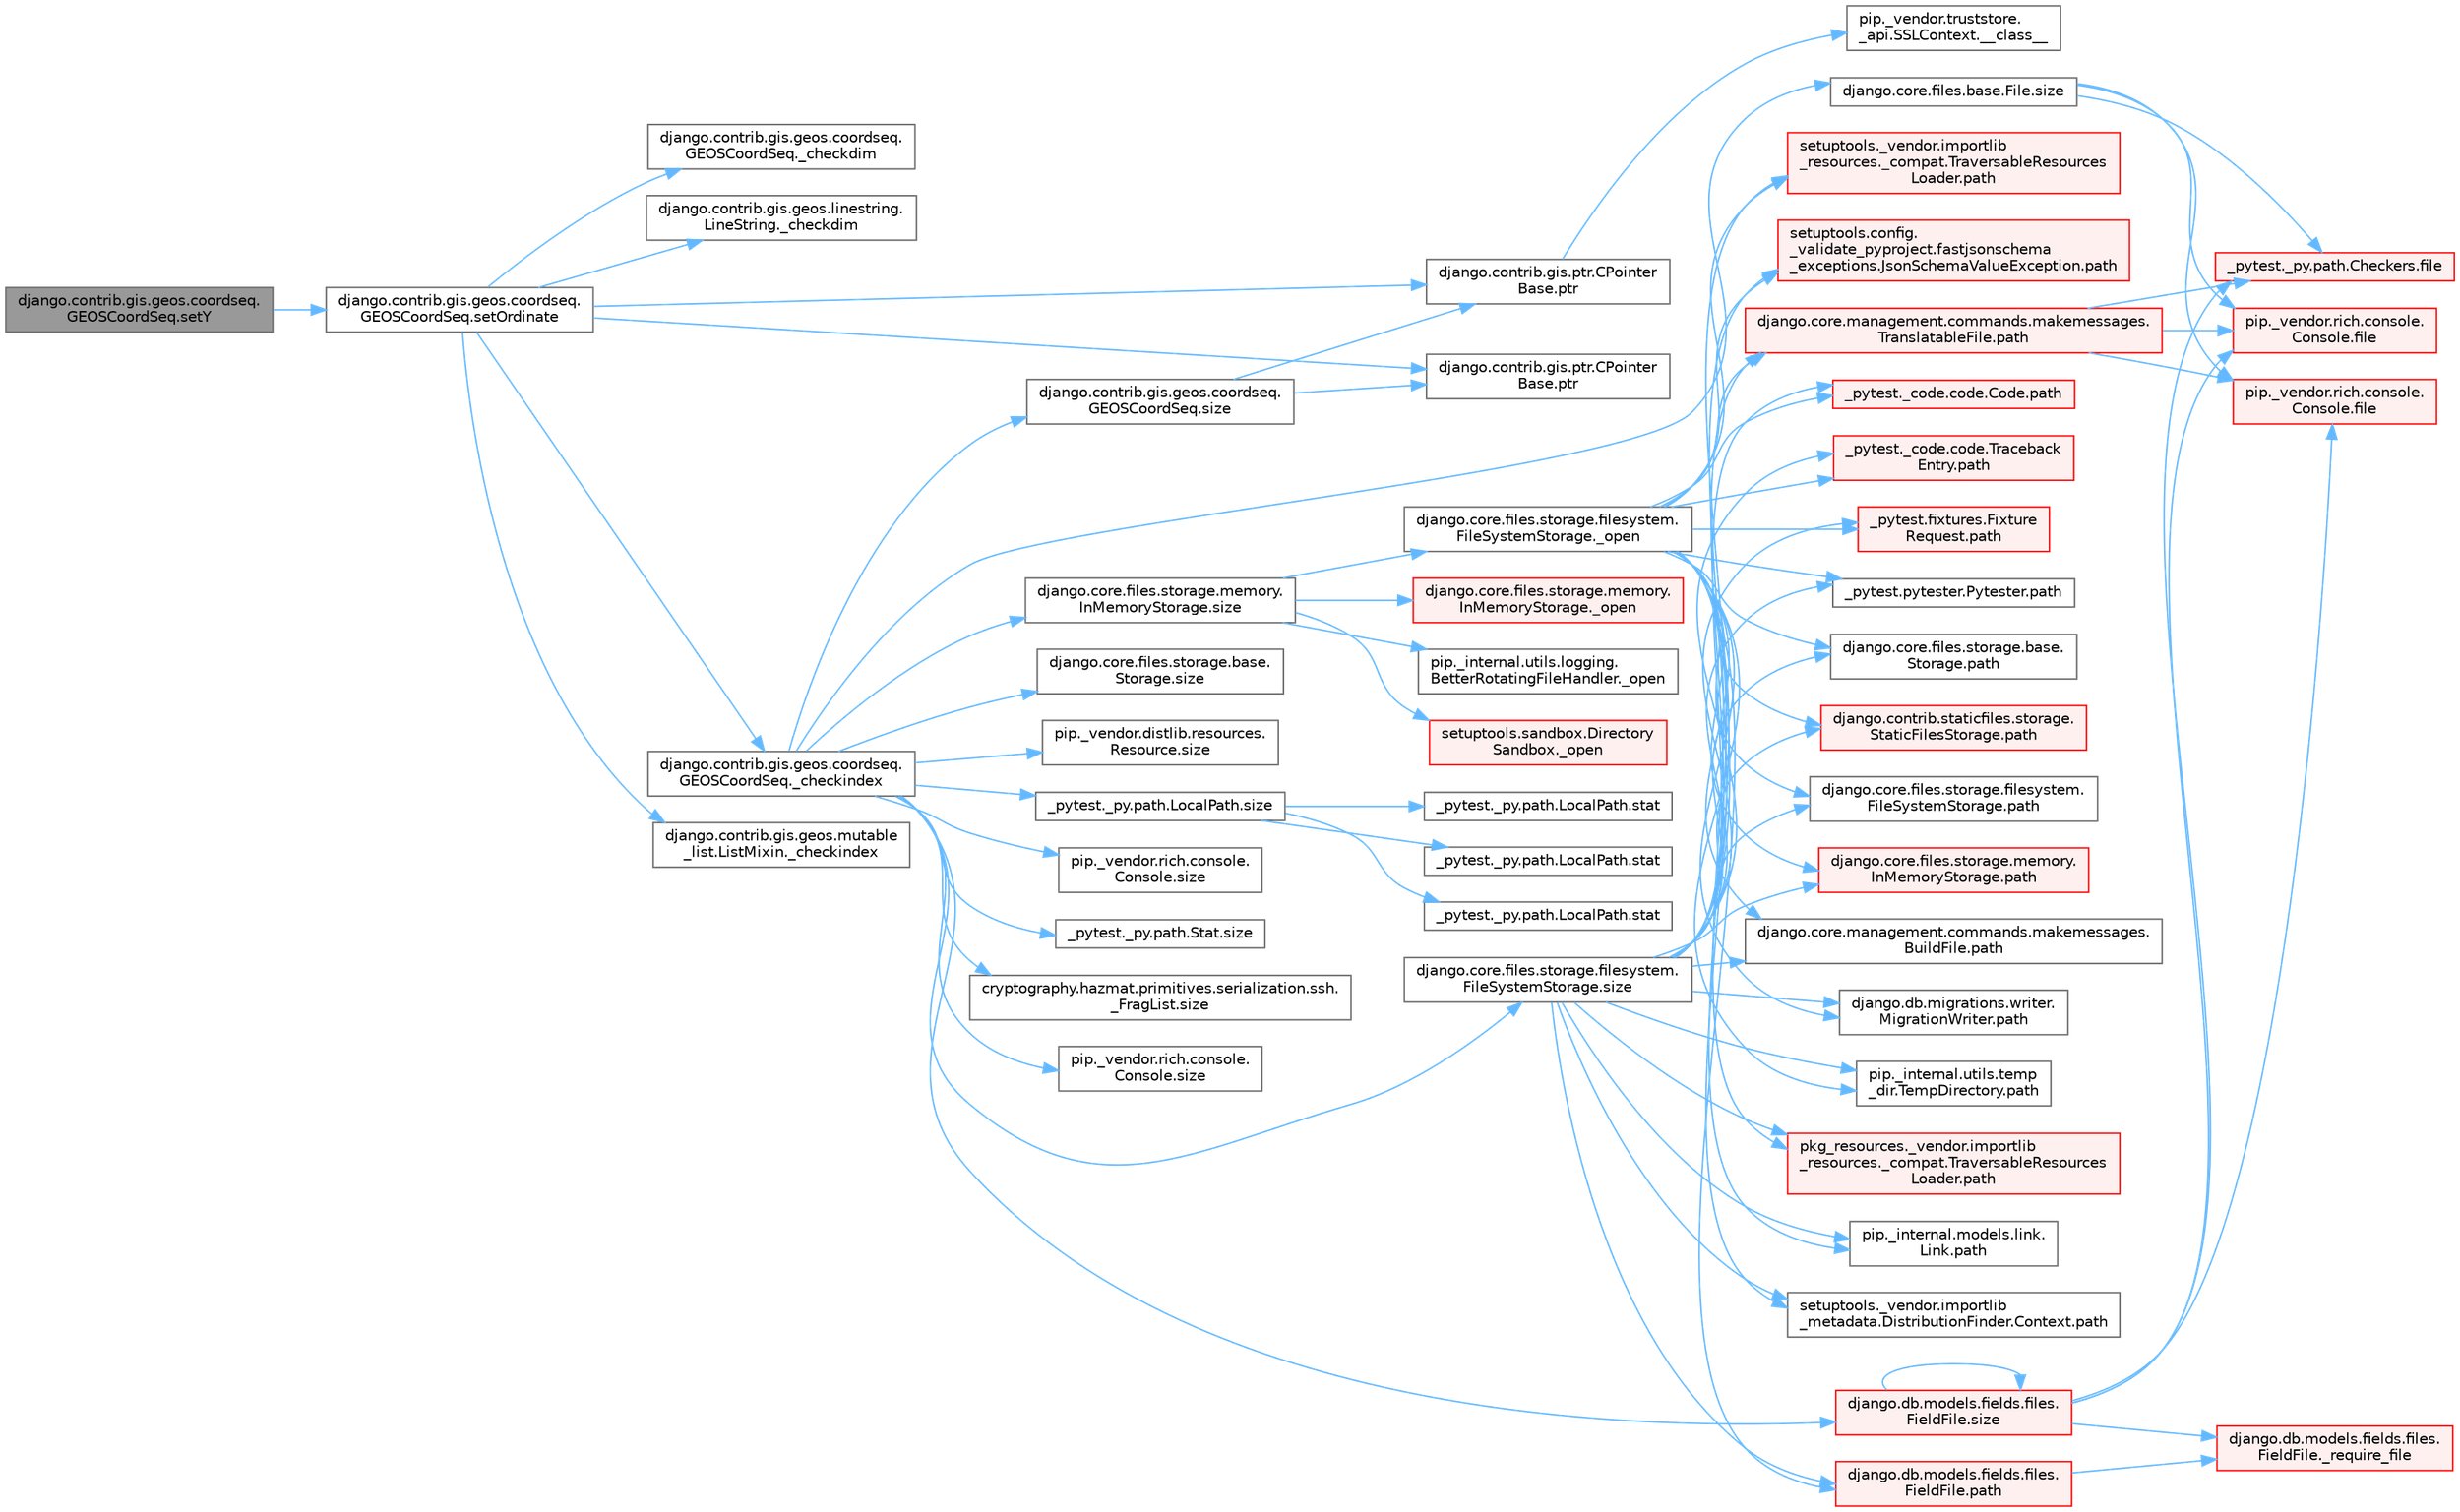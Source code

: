 digraph "django.contrib.gis.geos.coordseq.GEOSCoordSeq.setY"
{
 // LATEX_PDF_SIZE
  bgcolor="transparent";
  edge [fontname=Helvetica,fontsize=10,labelfontname=Helvetica,labelfontsize=10];
  node [fontname=Helvetica,fontsize=10,shape=box,height=0.2,width=0.4];
  rankdir="LR";
  Node1 [id="Node000001",label="django.contrib.gis.geos.coordseq.\lGEOSCoordSeq.setY",height=0.2,width=0.4,color="gray40", fillcolor="grey60", style="filled", fontcolor="black",tooltip=" "];
  Node1 -> Node2 [id="edge1_Node000001_Node000002",color="steelblue1",style="solid",tooltip=" "];
  Node2 [id="Node000002",label="django.contrib.gis.geos.coordseq.\lGEOSCoordSeq.setOrdinate",height=0.2,width=0.4,color="grey40", fillcolor="white", style="filled",URL="$classdjango_1_1contrib_1_1gis_1_1geos_1_1coordseq_1_1_g_e_o_s_coord_seq.html#ac2db48ea81660f71303c5b821a91f197",tooltip=" "];
  Node2 -> Node3 [id="edge2_Node000002_Node000003",color="steelblue1",style="solid",tooltip=" "];
  Node3 [id="Node000003",label="django.contrib.gis.geos.coordseq.\lGEOSCoordSeq._checkdim",height=0.2,width=0.4,color="grey40", fillcolor="white", style="filled",URL="$classdjango_1_1contrib_1_1gis_1_1geos_1_1coordseq_1_1_g_e_o_s_coord_seq.html#afd5fa6d79483457d8254904e4cb56450",tooltip=" "];
  Node2 -> Node4 [id="edge3_Node000002_Node000004",color="steelblue1",style="solid",tooltip=" "];
  Node4 [id="Node000004",label="django.contrib.gis.geos.linestring.\lLineString._checkdim",height=0.2,width=0.4,color="grey40", fillcolor="white", style="filled",URL="$classdjango_1_1contrib_1_1gis_1_1geos_1_1linestring_1_1_line_string.html#a977c77ba323bdd2137340967e77a7609",tooltip=" "];
  Node2 -> Node5 [id="edge4_Node000002_Node000005",color="steelblue1",style="solid",tooltip=" "];
  Node5 [id="Node000005",label="django.contrib.gis.geos.coordseq.\lGEOSCoordSeq._checkindex",height=0.2,width=0.4,color="grey40", fillcolor="white", style="filled",URL="$classdjango_1_1contrib_1_1gis_1_1geos_1_1coordseq_1_1_g_e_o_s_coord_seq.html#a76e93e44dd2aa42a576be1200e364bf4",tooltip=" "];
  Node5 -> Node6 [id="edge5_Node000005_Node000006",color="steelblue1",style="solid",tooltip=" "];
  Node6 [id="Node000006",label="_pytest._py.path.LocalPath.size",height=0.2,width=0.4,color="grey40", fillcolor="white", style="filled",URL="$class__pytest_1_1__py_1_1path_1_1_local_path.html#a01312293d7ed99c7153402aa1c228012",tooltip=" "];
  Node6 -> Node7 [id="edge6_Node000006_Node000007",color="steelblue1",style="solid",tooltip=" "];
  Node7 [id="Node000007",label="_pytest._py.path.LocalPath.stat",height=0.2,width=0.4,color="grey40", fillcolor="white", style="filled",URL="$class__pytest_1_1__py_1_1path_1_1_local_path.html#a145ecd9c3ed3cd34920b230208085c2c",tooltip=" "];
  Node6 -> Node8 [id="edge7_Node000006_Node000008",color="steelblue1",style="solid",tooltip=" "];
  Node8 [id="Node000008",label="_pytest._py.path.LocalPath.stat",height=0.2,width=0.4,color="grey40", fillcolor="white", style="filled",URL="$class__pytest_1_1__py_1_1path_1_1_local_path.html#a9154d645f61377b8d03ec6dc645b748e",tooltip=" "];
  Node6 -> Node9 [id="edge8_Node000006_Node000009",color="steelblue1",style="solid",tooltip=" "];
  Node9 [id="Node000009",label="_pytest._py.path.LocalPath.stat",height=0.2,width=0.4,color="grey40", fillcolor="white", style="filled",URL="$class__pytest_1_1__py_1_1path_1_1_local_path.html#af160fd9c49c4eaf2024f17cea3a726a8",tooltip=" "];
  Node5 -> Node10 [id="edge9_Node000005_Node000010",color="steelblue1",style="solid",tooltip=" "];
  Node10 [id="Node000010",label="_pytest._py.path.Stat.size",height=0.2,width=0.4,color="grey40", fillcolor="white", style="filled",URL="$class__pytest_1_1__py_1_1path_1_1_stat.html#a206ba7bd29fc72352b3af66d7a7aafef",tooltip=" "];
  Node5 -> Node11 [id="edge10_Node000005_Node000011",color="steelblue1",style="solid",tooltip=" "];
  Node11 [id="Node000011",label="cryptography.hazmat.primitives.serialization.ssh.\l_FragList.size",height=0.2,width=0.4,color="grey40", fillcolor="white", style="filled",URL="$classcryptography_1_1hazmat_1_1primitives_1_1serialization_1_1ssh_1_1___frag_list.html#a7e9d0a2bab129dc613ec19fe73f24252",tooltip=" "];
  Node5 -> Node12 [id="edge11_Node000005_Node000012",color="steelblue1",style="solid",tooltip=" "];
  Node12 [id="Node000012",label="django.contrib.gis.geos.coordseq.\lGEOSCoordSeq.size",height=0.2,width=0.4,color="grey40", fillcolor="white", style="filled",URL="$classdjango_1_1contrib_1_1gis_1_1geos_1_1coordseq_1_1_g_e_o_s_coord_seq.html#a918c80def6f7235c7da41e8aaf614fa6",tooltip=" "];
  Node12 -> Node13 [id="edge12_Node000012_Node000013",color="steelblue1",style="solid",tooltip=" "];
  Node13 [id="Node000013",label="django.contrib.gis.ptr.CPointer\lBase.ptr",height=0.2,width=0.4,color="grey40", fillcolor="white", style="filled",URL="$classdjango_1_1contrib_1_1gis_1_1ptr_1_1_c_pointer_base.html#a55873c889d27c42497c5a832c24e041b",tooltip=" "];
  Node13 -> Node14 [id="edge13_Node000013_Node000014",color="steelblue1",style="solid",tooltip=" "];
  Node14 [id="Node000014",label="pip._vendor.truststore.\l_api.SSLContext.__class__",height=0.2,width=0.4,color="grey40", fillcolor="white", style="filled",URL="$classpip_1_1__vendor_1_1truststore_1_1__api_1_1_s_s_l_context.html#a530861514f31eabaa3f513557d6e66de",tooltip=" "];
  Node12 -> Node15 [id="edge14_Node000012_Node000015",color="steelblue1",style="solid",tooltip=" "];
  Node15 [id="Node000015",label="django.contrib.gis.ptr.CPointer\lBase.ptr",height=0.2,width=0.4,color="grey40", fillcolor="white", style="filled",URL="$classdjango_1_1contrib_1_1gis_1_1ptr_1_1_c_pointer_base.html#a73d2e45828ab4d985549c571852996fa",tooltip=" "];
  Node5 -> Node16 [id="edge15_Node000005_Node000016",color="steelblue1",style="solid",tooltip=" "];
  Node16 [id="Node000016",label="django.core.files.base.File.size",height=0.2,width=0.4,color="grey40", fillcolor="white", style="filled",URL="$classdjango_1_1core_1_1files_1_1base_1_1_file.html#abe624c2bbb9a5c895e8d99ec7de4fd3d",tooltip=" "];
  Node16 -> Node17 [id="edge16_Node000016_Node000017",color="steelblue1",style="solid",tooltip=" "];
  Node17 [id="Node000017",label="_pytest._py.path.Checkers.file",height=0.2,width=0.4,color="red", fillcolor="#FFF0F0", style="filled",URL="$class__pytest_1_1__py_1_1path_1_1_checkers.html#a53705ca38cbf2fb29d34914af4b5003d",tooltip=" "];
  Node16 -> Node19 [id="edge17_Node000016_Node000019",color="steelblue1",style="solid",tooltip=" "];
  Node19 [id="Node000019",label="pip._vendor.rich.console.\lConsole.file",height=0.2,width=0.4,color="red", fillcolor="#FFF0F0", style="filled",URL="$classpip_1_1__vendor_1_1rich_1_1console_1_1_console.html#af37c1c8bfe4a9b4dcd3b0ff2d14357bf",tooltip=" "];
  Node16 -> Node23 [id="edge18_Node000016_Node000023",color="steelblue1",style="solid",tooltip=" "];
  Node23 [id="Node000023",label="pip._vendor.rich.console.\lConsole.file",height=0.2,width=0.4,color="red", fillcolor="#FFF0F0", style="filled",URL="$classpip_1_1__vendor_1_1rich_1_1console_1_1_console.html#aeea14249658b94049a5be89c15fd5bc1",tooltip=" "];
  Node5 -> Node24 [id="edge19_Node000005_Node000024",color="steelblue1",style="solid",tooltip=" "];
  Node24 [id="Node000024",label="django.core.files.storage.base.\lStorage.size",height=0.2,width=0.4,color="grey40", fillcolor="white", style="filled",URL="$classdjango_1_1core_1_1files_1_1storage_1_1base_1_1_storage.html#a135bb0f4147e20b20d038cdc2304dd78",tooltip=" "];
  Node5 -> Node25 [id="edge20_Node000005_Node000025",color="steelblue1",style="solid",tooltip=" "];
  Node25 [id="Node000025",label="django.core.files.storage.filesystem.\lFileSystemStorage.size",height=0.2,width=0.4,color="grey40", fillcolor="white", style="filled",URL="$classdjango_1_1core_1_1files_1_1storage_1_1filesystem_1_1_file_system_storage.html#a6e5dbaebdedc839f8a2869922a7181de",tooltip=" "];
  Node25 -> Node26 [id="edge21_Node000025_Node000026",color="steelblue1",style="solid",tooltip=" "];
  Node26 [id="Node000026",label="_pytest._code.code.Code.path",height=0.2,width=0.4,color="red", fillcolor="#FFF0F0", style="filled",URL="$class__pytest_1_1__code_1_1code_1_1_code.html#a1dae55e90750fe77c7517f806a14d864",tooltip=" "];
  Node25 -> Node37 [id="edge22_Node000025_Node000037",color="steelblue1",style="solid",tooltip=" "];
  Node37 [id="Node000037",label="_pytest._code.code.Traceback\lEntry.path",height=0.2,width=0.4,color="red", fillcolor="#FFF0F0", style="filled",URL="$class__pytest_1_1__code_1_1code_1_1_traceback_entry.html#a5a88b9ae4623733566450a9e7d8387c0",tooltip=" "];
  Node25 -> Node39 [id="edge23_Node000025_Node000039",color="steelblue1",style="solid",tooltip=" "];
  Node39 [id="Node000039",label="_pytest.fixtures.Fixture\lRequest.path",height=0.2,width=0.4,color="red", fillcolor="#FFF0F0", style="filled",URL="$class__pytest_1_1fixtures_1_1_fixture_request.html#a6f6db59812d121b54cd67d5e434e1451",tooltip=" "];
  Node25 -> Node45 [id="edge24_Node000025_Node000045",color="steelblue1",style="solid",tooltip=" "];
  Node45 [id="Node000045",label="_pytest.pytester.Pytester.path",height=0.2,width=0.4,color="grey40", fillcolor="white", style="filled",URL="$class__pytest_1_1pytester_1_1_pytester.html#a403c804f74a87f5e5705774fa896cc1f",tooltip=" "];
  Node25 -> Node46 [id="edge25_Node000025_Node000046",color="steelblue1",style="solid",tooltip=" "];
  Node46 [id="Node000046",label="django.contrib.staticfiles.storage.\lStaticFilesStorage.path",height=0.2,width=0.4,color="red", fillcolor="#FFF0F0", style="filled",URL="$classdjango_1_1contrib_1_1staticfiles_1_1storage_1_1_static_files_storage.html#a4e96cc92fbde7423d1b74f3a50fc0bf6",tooltip=" "];
  Node25 -> Node483 [id="edge26_Node000025_Node000483",color="steelblue1",style="solid",tooltip=" "];
  Node483 [id="Node000483",label="django.core.files.storage.base.\lStorage.path",height=0.2,width=0.4,color="grey40", fillcolor="white", style="filled",URL="$classdjango_1_1core_1_1files_1_1storage_1_1base_1_1_storage.html#a9be8d49a55131dbbab2c5fd57f7e772c",tooltip=" "];
  Node25 -> Node484 [id="edge27_Node000025_Node000484",color="steelblue1",style="solid",tooltip=" "];
  Node484 [id="Node000484",label="django.core.files.storage.filesystem.\lFileSystemStorage.path",height=0.2,width=0.4,color="grey40", fillcolor="white", style="filled",URL="$classdjango_1_1core_1_1files_1_1storage_1_1filesystem_1_1_file_system_storage.html#abf8a7e88eedec3e1b2ea965cc0858d17",tooltip=" "];
  Node25 -> Node485 [id="edge28_Node000025_Node000485",color="steelblue1",style="solid",tooltip=" "];
  Node485 [id="Node000485",label="django.core.files.storage.memory.\lInMemoryStorage.path",height=0.2,width=0.4,color="red", fillcolor="#FFF0F0", style="filled",URL="$classdjango_1_1core_1_1files_1_1storage_1_1memory_1_1_in_memory_storage.html#a466c8e28fd11839318d2e4454b8ef89f",tooltip=" "];
  Node25 -> Node489 [id="edge29_Node000025_Node000489",color="steelblue1",style="solid",tooltip=" "];
  Node489 [id="Node000489",label="django.core.management.commands.makemessages.\lBuildFile.path",height=0.2,width=0.4,color="grey40", fillcolor="white", style="filled",URL="$classdjango_1_1core_1_1management_1_1commands_1_1makemessages_1_1_build_file.html#ac06388718e902543bc00a7c6565105fc",tooltip=" "];
  Node25 -> Node490 [id="edge30_Node000025_Node000490",color="steelblue1",style="solid",tooltip=" "];
  Node490 [id="Node000490",label="django.core.management.commands.makemessages.\lTranslatableFile.path",height=0.2,width=0.4,color="red", fillcolor="#FFF0F0", style="filled",URL="$classdjango_1_1core_1_1management_1_1commands_1_1makemessages_1_1_translatable_file.html#ad851d5e6b8a65f5915ccfd4a30fb8026",tooltip=" "];
  Node490 -> Node17 [id="edge31_Node000490_Node000017",color="steelblue1",style="solid",tooltip=" "];
  Node490 -> Node19 [id="edge32_Node000490_Node000019",color="steelblue1",style="solid",tooltip=" "];
  Node490 -> Node23 [id="edge33_Node000490_Node000023",color="steelblue1",style="solid",tooltip=" "];
  Node25 -> Node491 [id="edge34_Node000025_Node000491",color="steelblue1",style="solid",tooltip=" "];
  Node491 [id="Node000491",label="django.db.migrations.writer.\lMigrationWriter.path",height=0.2,width=0.4,color="grey40", fillcolor="white", style="filled",URL="$classdjango_1_1db_1_1migrations_1_1writer_1_1_migration_writer.html#a45469d67e8f80996c982470d36136184",tooltip=" "];
  Node25 -> Node492 [id="edge35_Node000025_Node000492",color="steelblue1",style="solid",tooltip=" "];
  Node492 [id="Node000492",label="django.db.models.fields.files.\lFieldFile.path",height=0.2,width=0.4,color="red", fillcolor="#FFF0F0", style="filled",URL="$classdjango_1_1db_1_1models_1_1fields_1_1files_1_1_field_file.html#ae91c4ed0643fb9bd8959d0db8eb44f80",tooltip=" "];
  Node492 -> Node493 [id="edge36_Node000492_Node000493",color="steelblue1",style="solid",tooltip=" "];
  Node493 [id="Node000493",label="django.db.models.fields.files.\lFieldFile._require_file",height=0.2,width=0.4,color="red", fillcolor="#FFF0F0", style="filled",URL="$classdjango_1_1db_1_1models_1_1fields_1_1files_1_1_field_file.html#a1cac893f5b8a18de2457265f1bf93b47",tooltip=" "];
  Node25 -> Node588 [id="edge37_Node000025_Node000588",color="steelblue1",style="solid",tooltip=" "];
  Node588 [id="Node000588",label="pip._internal.models.link.\lLink.path",height=0.2,width=0.4,color="grey40", fillcolor="white", style="filled",URL="$classpip_1_1__internal_1_1models_1_1link_1_1_link.html#a30f454216dcb615e3ed986238490f180",tooltip=" "];
  Node25 -> Node589 [id="edge38_Node000025_Node000589",color="steelblue1",style="solid",tooltip=" "];
  Node589 [id="Node000589",label="pip._internal.utils.temp\l_dir.TempDirectory.path",height=0.2,width=0.4,color="grey40", fillcolor="white", style="filled",URL="$classpip_1_1__internal_1_1utils_1_1temp__dir_1_1_temp_directory.html#afe6b2d95c070c6570957de5696ff3a6e",tooltip=" "];
  Node25 -> Node590 [id="edge39_Node000025_Node000590",color="steelblue1",style="solid",tooltip=" "];
  Node590 [id="Node000590",label="pkg_resources._vendor.importlib\l_resources._compat.TraversableResources\lLoader.path",height=0.2,width=0.4,color="red", fillcolor="#FFF0F0", style="filled",URL="$classpkg__resources_1_1__vendor_1_1importlib__resources_1_1__compat_1_1_traversable_resources_loader.html#acfc17872a53cbe02f6c34eda2bb162f2",tooltip=" "];
  Node25 -> Node592 [id="edge40_Node000025_Node000592",color="steelblue1",style="solid",tooltip=" "];
  Node592 [id="Node000592",label="setuptools._vendor.importlib\l_metadata.DistributionFinder.Context.path",height=0.2,width=0.4,color="grey40", fillcolor="white", style="filled",URL="$classsetuptools_1_1__vendor_1_1importlib__metadata_1_1_distribution_finder_1_1_context.html#a84a429ddce40738ea5c0edb53799ee8d",tooltip=" "];
  Node25 -> Node593 [id="edge41_Node000025_Node000593",color="steelblue1",style="solid",tooltip=" "];
  Node593 [id="Node000593",label="setuptools._vendor.importlib\l_resources._compat.TraversableResources\lLoader.path",height=0.2,width=0.4,color="red", fillcolor="#FFF0F0", style="filled",URL="$classsetuptools_1_1__vendor_1_1importlib__resources_1_1__compat_1_1_traversable_resources_loader.html#a9b9cf5b6723d48f7a779b6ae71d53699",tooltip=" "];
  Node25 -> Node594 [id="edge42_Node000025_Node000594",color="steelblue1",style="solid",tooltip=" "];
  Node594 [id="Node000594",label="setuptools.config.\l_validate_pyproject.fastjsonschema\l_exceptions.JsonSchemaValueException.path",height=0.2,width=0.4,color="red", fillcolor="#FFF0F0", style="filled",URL="$classsetuptools_1_1config_1_1__validate__pyproject_1_1fastjsonschema__exceptions_1_1_json_schema_value_exception.html#a59179b3d1dc16c7087530bbc10bcf857",tooltip=" "];
  Node5 -> Node1815 [id="edge43_Node000005_Node001815",color="steelblue1",style="solid",tooltip=" "];
  Node1815 [id="Node001815",label="django.core.files.storage.memory.\lInMemoryStorage.size",height=0.2,width=0.4,color="grey40", fillcolor="white", style="filled",URL="$classdjango_1_1core_1_1files_1_1storage_1_1memory_1_1_in_memory_storage.html#ac6691324035626377fb3989472a673be",tooltip=" "];
  Node1815 -> Node482 [id="edge44_Node001815_Node000482",color="steelblue1",style="solid",tooltip=" "];
  Node482 [id="Node000482",label="django.core.files.storage.filesystem.\lFileSystemStorage._open",height=0.2,width=0.4,color="grey40", fillcolor="white", style="filled",URL="$classdjango_1_1core_1_1files_1_1storage_1_1filesystem_1_1_file_system_storage.html#ae445f45c773bb251ff7fe2250623a527",tooltip=" "];
  Node482 -> Node26 [id="edge45_Node000482_Node000026",color="steelblue1",style="solid",tooltip=" "];
  Node482 -> Node37 [id="edge46_Node000482_Node000037",color="steelblue1",style="solid",tooltip=" "];
  Node482 -> Node39 [id="edge47_Node000482_Node000039",color="steelblue1",style="solid",tooltip=" "];
  Node482 -> Node45 [id="edge48_Node000482_Node000045",color="steelblue1",style="solid",tooltip=" "];
  Node482 -> Node46 [id="edge49_Node000482_Node000046",color="steelblue1",style="solid",tooltip=" "];
  Node482 -> Node483 [id="edge50_Node000482_Node000483",color="steelblue1",style="solid",tooltip=" "];
  Node482 -> Node484 [id="edge51_Node000482_Node000484",color="steelblue1",style="solid",tooltip=" "];
  Node482 -> Node485 [id="edge52_Node000482_Node000485",color="steelblue1",style="solid",tooltip=" "];
  Node482 -> Node489 [id="edge53_Node000482_Node000489",color="steelblue1",style="solid",tooltip=" "];
  Node482 -> Node490 [id="edge54_Node000482_Node000490",color="steelblue1",style="solid",tooltip=" "];
  Node482 -> Node491 [id="edge55_Node000482_Node000491",color="steelblue1",style="solid",tooltip=" "];
  Node482 -> Node492 [id="edge56_Node000482_Node000492",color="steelblue1",style="solid",tooltip=" "];
  Node482 -> Node588 [id="edge57_Node000482_Node000588",color="steelblue1",style="solid",tooltip=" "];
  Node482 -> Node589 [id="edge58_Node000482_Node000589",color="steelblue1",style="solid",tooltip=" "];
  Node482 -> Node590 [id="edge59_Node000482_Node000590",color="steelblue1",style="solid",tooltip=" "];
  Node482 -> Node592 [id="edge60_Node000482_Node000592",color="steelblue1",style="solid",tooltip=" "];
  Node482 -> Node593 [id="edge61_Node000482_Node000593",color="steelblue1",style="solid",tooltip=" "];
  Node482 -> Node594 [id="edge62_Node000482_Node000594",color="steelblue1",style="solid",tooltip=" "];
  Node1815 -> Node1816 [id="edge63_Node001815_Node001816",color="steelblue1",style="solid",tooltip=" "];
  Node1816 [id="Node001816",label="django.core.files.storage.memory.\lInMemoryStorage._open",height=0.2,width=0.4,color="red", fillcolor="#FFF0F0", style="filled",URL="$classdjango_1_1core_1_1files_1_1storage_1_1memory_1_1_in_memory_storage.html#a231590e7e3409983dc531aeb9708daeb",tooltip=" "];
  Node1815 -> Node1828 [id="edge64_Node001815_Node001828",color="steelblue1",style="solid",tooltip=" "];
  Node1828 [id="Node001828",label="pip._internal.utils.logging.\lBetterRotatingFileHandler._open",height=0.2,width=0.4,color="grey40", fillcolor="white", style="filled",URL="$classpip_1_1__internal_1_1utils_1_1logging_1_1_better_rotating_file_handler.html#a8278365da0e76c96156783f3abec969b",tooltip=" "];
  Node1815 -> Node1829 [id="edge65_Node001815_Node001829",color="steelblue1",style="solid",tooltip=" "];
  Node1829 [id="Node001829",label="setuptools.sandbox.Directory\lSandbox._open",height=0.2,width=0.4,color="red", fillcolor="#FFF0F0", style="filled",URL="$classsetuptools_1_1sandbox_1_1_directory_sandbox.html#adde036059e5fcd0e0655278d744b99db",tooltip=" "];
  Node5 -> Node1830 [id="edge66_Node000005_Node001830",color="steelblue1",style="solid",tooltip=" "];
  Node1830 [id="Node001830",label="django.db.models.fields.files.\lFieldFile.size",height=0.2,width=0.4,color="red", fillcolor="#FFF0F0", style="filled",URL="$classdjango_1_1db_1_1models_1_1fields_1_1files_1_1_field_file.html#aea23a57308858c3cbc573c67f2ab9b74",tooltip=" "];
  Node1830 -> Node493 [id="edge67_Node001830_Node000493",color="steelblue1",style="solid",tooltip=" "];
  Node1830 -> Node17 [id="edge68_Node001830_Node000017",color="steelblue1",style="solid",tooltip=" "];
  Node1830 -> Node19 [id="edge69_Node001830_Node000019",color="steelblue1",style="solid",tooltip=" "];
  Node1830 -> Node23 [id="edge70_Node001830_Node000023",color="steelblue1",style="solid",tooltip=" "];
  Node1830 -> Node1830 [id="edge71_Node001830_Node001830",color="steelblue1",style="solid",tooltip=" "];
  Node5 -> Node1831 [id="edge72_Node000005_Node001831",color="steelblue1",style="solid",tooltip=" "];
  Node1831 [id="Node001831",label="pip._vendor.distlib.resources.\lResource.size",height=0.2,width=0.4,color="grey40", fillcolor="white", style="filled",URL="$classpip_1_1__vendor_1_1distlib_1_1resources_1_1_resource.html#a65a294bc884a9f006d465df4a7be732d",tooltip=" "];
  Node5 -> Node1832 [id="edge73_Node000005_Node001832",color="steelblue1",style="solid",tooltip=" "];
  Node1832 [id="Node001832",label="pip._vendor.rich.console.\lConsole.size",height=0.2,width=0.4,color="grey40", fillcolor="white", style="filled",URL="$classpip_1_1__vendor_1_1rich_1_1console_1_1_console.html#a51e25cd9881c627f959a35e7623b81db",tooltip=" "];
  Node5 -> Node1833 [id="edge74_Node000005_Node001833",color="steelblue1",style="solid",tooltip=" "];
  Node1833 [id="Node001833",label="pip._vendor.rich.console.\lConsole.size",height=0.2,width=0.4,color="grey40", fillcolor="white", style="filled",URL="$classpip_1_1__vendor_1_1rich_1_1console_1_1_console.html#ae882677fb24c61ad973112e90fadafa7",tooltip=" "];
  Node2 -> Node1736 [id="edge75_Node000002_Node001736",color="steelblue1",style="solid",tooltip=" "];
  Node1736 [id="Node001736",label="django.contrib.gis.geos.mutable\l_list.ListMixin._checkindex",height=0.2,width=0.4,color="grey40", fillcolor="white", style="filled",URL="$classdjango_1_1contrib_1_1gis_1_1geos_1_1mutable__list_1_1_list_mixin.html#a9f2d009e7ea8c5402a89cd61f1a6e181",tooltip=" "];
  Node2 -> Node13 [id="edge76_Node000002_Node000013",color="steelblue1",style="solid",tooltip=" "];
  Node2 -> Node15 [id="edge77_Node000002_Node000015",color="steelblue1",style="solid",tooltip=" "];
}
